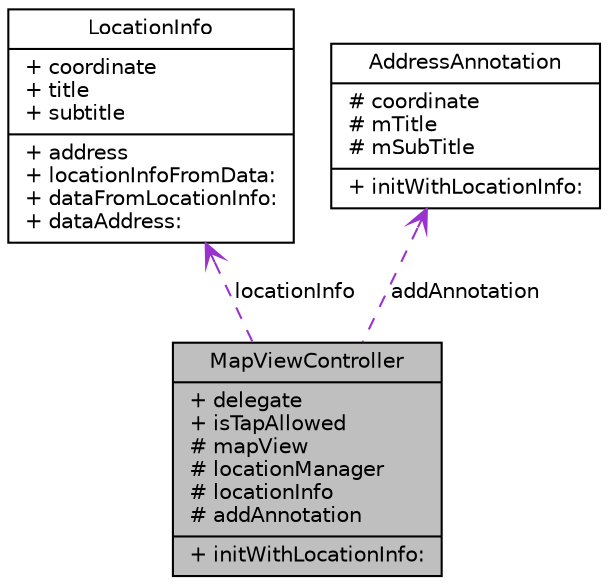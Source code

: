 digraph G
{
  edge [fontname="Helvetica",fontsize="10",labelfontname="Helvetica",labelfontsize="10"];
  node [fontname="Helvetica",fontsize="10",shape=record];
  Node1 [label="{MapViewController\n|+ delegate\l+ isTapAllowed\l# mapView\l# locationManager\l# locationInfo\l# addAnnotation\l|+ initWithLocationInfo:\l}",height=0.2,width=0.4,color="black", fillcolor="grey75", style="filled" fontcolor="black"];
  Node2 -> Node1 [dir=back,color="darkorchid3",fontsize="10",style="dashed",label="locationInfo",arrowtail="open",fontname="Helvetica"];
  Node2 [label="{LocationInfo\n|+ coordinate\l+ title\l+ subtitle\l|+ address\l+ locationInfoFromData:\l+ dataFromLocationInfo:\l+ dataAddress:\l}",height=0.2,width=0.4,color="black", fillcolor="white", style="filled",URL="$interface_location_info.html",tooltip="Used for locationing."];
  Node3 -> Node1 [dir=back,color="darkorchid3",fontsize="10",style="dashed",label="addAnnotation",arrowtail="open",fontname="Helvetica"];
  Node3 [label="{AddressAnnotation\n|# coordinate\l# mTitle\l# mSubTitle\l|+ initWithLocationInfo:\l}",height=0.2,width=0.4,color="black", fillcolor="white", style="filled",URL="$interface_address_annotation.html",tooltip="The class for showing the annotation on the location."];
}
